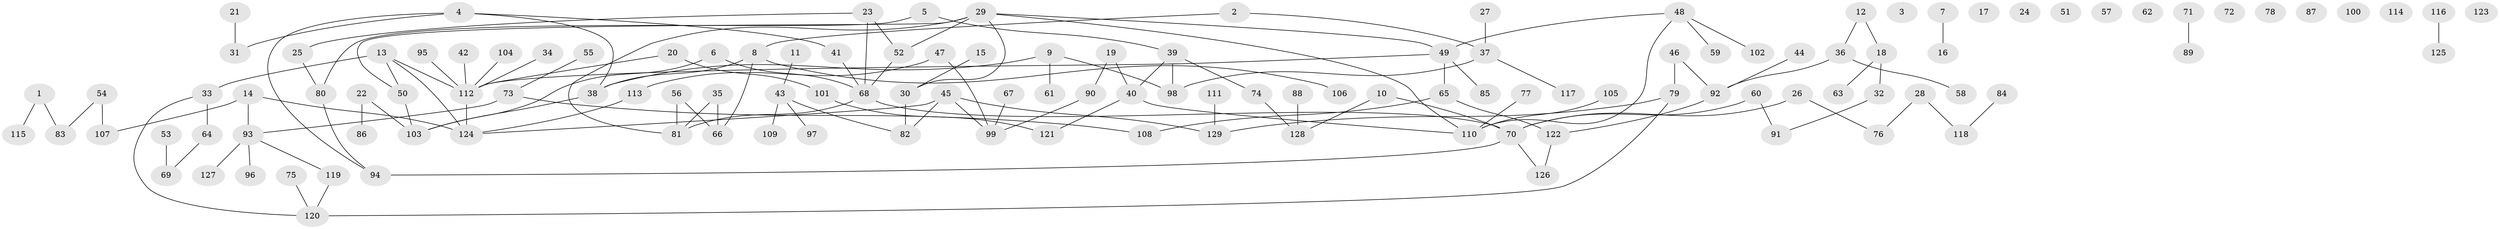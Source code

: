 // coarse degree distribution, {2: 0.2391304347826087, 4: 0.10869565217391304, 0: 0.14130434782608695, 5: 0.03260869565217391, 3: 0.10869565217391304, 6: 0.05434782608695652, 1: 0.29347826086956524, 7: 0.021739130434782608}
// Generated by graph-tools (version 1.1) at 2025/41/03/06/25 10:41:23]
// undirected, 129 vertices, 138 edges
graph export_dot {
graph [start="1"]
  node [color=gray90,style=filled];
  1;
  2;
  3;
  4;
  5;
  6;
  7;
  8;
  9;
  10;
  11;
  12;
  13;
  14;
  15;
  16;
  17;
  18;
  19;
  20;
  21;
  22;
  23;
  24;
  25;
  26;
  27;
  28;
  29;
  30;
  31;
  32;
  33;
  34;
  35;
  36;
  37;
  38;
  39;
  40;
  41;
  42;
  43;
  44;
  45;
  46;
  47;
  48;
  49;
  50;
  51;
  52;
  53;
  54;
  55;
  56;
  57;
  58;
  59;
  60;
  61;
  62;
  63;
  64;
  65;
  66;
  67;
  68;
  69;
  70;
  71;
  72;
  73;
  74;
  75;
  76;
  77;
  78;
  79;
  80;
  81;
  82;
  83;
  84;
  85;
  86;
  87;
  88;
  89;
  90;
  91;
  92;
  93;
  94;
  95;
  96;
  97;
  98;
  99;
  100;
  101;
  102;
  103;
  104;
  105;
  106;
  107;
  108;
  109;
  110;
  111;
  112;
  113;
  114;
  115;
  116;
  117;
  118;
  119;
  120;
  121;
  122;
  123;
  124;
  125;
  126;
  127;
  128;
  129;
  1 -- 83;
  1 -- 115;
  2 -- 8;
  2 -- 37;
  4 -- 31;
  4 -- 38;
  4 -- 41;
  4 -- 94;
  5 -- 39;
  5 -- 80;
  6 -- 68;
  6 -- 103;
  7 -- 16;
  8 -- 38;
  8 -- 66;
  8 -- 106;
  9 -- 38;
  9 -- 61;
  9 -- 98;
  10 -- 70;
  10 -- 128;
  11 -- 43;
  12 -- 18;
  12 -- 36;
  13 -- 33;
  13 -- 50;
  13 -- 112;
  13 -- 124;
  14 -- 93;
  14 -- 107;
  14 -- 124;
  15 -- 30;
  18 -- 32;
  18 -- 63;
  19 -- 40;
  19 -- 90;
  20 -- 101;
  20 -- 112;
  21 -- 31;
  22 -- 86;
  22 -- 103;
  23 -- 25;
  23 -- 52;
  23 -- 68;
  25 -- 80;
  26 -- 70;
  26 -- 76;
  27 -- 37;
  28 -- 76;
  28 -- 118;
  29 -- 30;
  29 -- 49;
  29 -- 50;
  29 -- 52;
  29 -- 81;
  29 -- 110;
  30 -- 82;
  32 -- 91;
  33 -- 64;
  33 -- 120;
  34 -- 112;
  35 -- 66;
  35 -- 81;
  36 -- 58;
  36 -- 92;
  37 -- 98;
  37 -- 117;
  38 -- 103;
  39 -- 40;
  39 -- 74;
  39 -- 98;
  40 -- 110;
  40 -- 121;
  41 -- 68;
  42 -- 112;
  43 -- 82;
  43 -- 97;
  43 -- 109;
  44 -- 92;
  45 -- 82;
  45 -- 99;
  45 -- 124;
  45 -- 129;
  46 -- 79;
  46 -- 92;
  47 -- 99;
  47 -- 113;
  48 -- 49;
  48 -- 59;
  48 -- 102;
  48 -- 110;
  49 -- 65;
  49 -- 85;
  49 -- 112;
  50 -- 103;
  52 -- 68;
  53 -- 69;
  54 -- 83;
  54 -- 107;
  55 -- 73;
  56 -- 66;
  56 -- 81;
  60 -- 70;
  60 -- 91;
  64 -- 69;
  65 -- 108;
  65 -- 122;
  67 -- 99;
  68 -- 70;
  68 -- 81;
  70 -- 94;
  70 -- 126;
  71 -- 89;
  73 -- 93;
  73 -- 108;
  74 -- 128;
  75 -- 120;
  77 -- 110;
  79 -- 120;
  79 -- 129;
  80 -- 94;
  84 -- 118;
  88 -- 128;
  90 -- 99;
  92 -- 122;
  93 -- 96;
  93 -- 119;
  93 -- 127;
  95 -- 112;
  101 -- 121;
  104 -- 112;
  105 -- 110;
  111 -- 129;
  112 -- 124;
  113 -- 124;
  116 -- 125;
  119 -- 120;
  122 -- 126;
}
